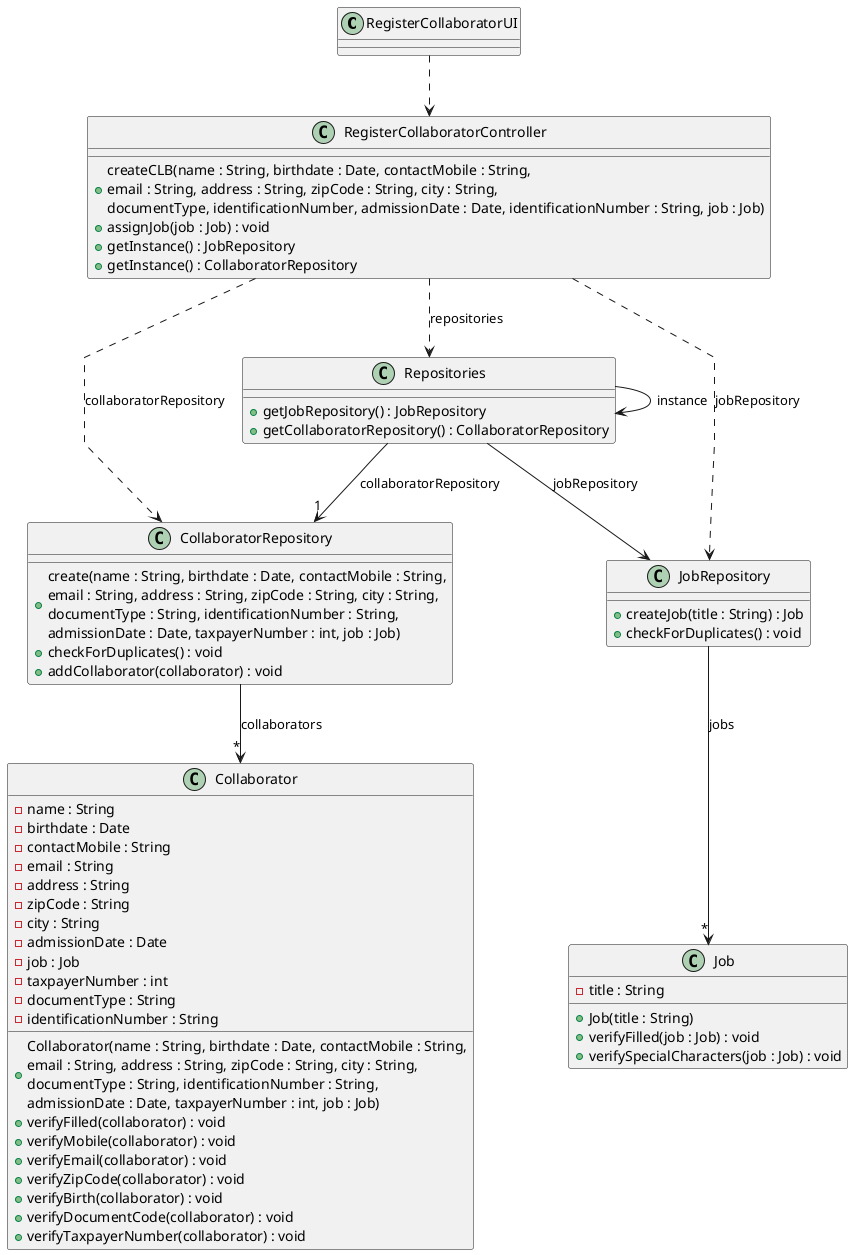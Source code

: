 @startuml
skinparam packageStyle rectangle
skinparam shadowing false
skinparam linetype polyline

'left to right direction

class RegisterCollaboratorUI {
}

class RegisterCollaboratorController {
    + createCLB(name : String, birthdate : Date, contactMobile : String,\nemail : String, address : String, zipCode : String, city : String,\ndocumentType, identificationNumber, admissionDate : Date, identificationNumber : String, job : Job)
    + assignJob(job : Job) : void
    + getInstance() : JobRepository
    + getInstance() : CollaboratorRepository

}

class Repositories {
    +getJobRepository() : JobRepository
    +getCollaboratorRepository() : CollaboratorRepository
}

class CollaboratorRepository {
    + create(name : String, birthdate : Date, contactMobile : String,\nemail : String, address : String, zipCode : String, city : String,\ndocumentType : String, identificationNumber : String, \nadmissionDate : Date, taxpayerNumber : int, job : Job)
    + checkForDuplicates() : void
    + addCollaborator(collaborator) : void

}

class JobRepository {
    +createJob(title : String) : Job
    +checkForDuplicates() : void
}

class Collaborator {
    - name : String
    - birthdate : Date
    - contactMobile : String
    - email : String
    - address : String
    - zipCode : String
    - city : String
    - admissionDate : Date
    - job : Job
    - taxpayerNumber : int
    + Collaborator(name : String, birthdate : Date, contactMobile : String,\nemail : String, address : String, zipCode : String, city : String,\ndocumentType : String, identificationNumber : String, \nadmissionDate : Date, taxpayerNumber : int, job : Job)
    + verifyFilled(collaborator) : void
    + verifyMobile(collaborator) : void
    + verifyEmail(collaborator) : void
    + verifyZipCode(collaborator) : void
    + verifyBirth(collaborator) : void
    + verifyDocumentCode(collaborator) : void
    + verifyTaxpayerNumber(collaborator) : void
    - documentType : String
    - identificationNumber : String
}

class Job {
    - title : String
    + Job(title : String)
    +verifyFilled(job : Job) : void
    +verifySpecialCharacters(job : Job) : void
}



RegisterCollaboratorUI ..> RegisterCollaboratorController
RegisterCollaboratorController ..> Repositories : repositories
Repositories --> Repositories : instance
Repositories --> JobRepository : jobRepository
Repositories --> "1"CollaboratorRepository : collaboratorRepository
CollaboratorRepository --> "*" Collaborator : collaborators
RegisterCollaboratorController ..> CollaboratorRepository : collaboratorRepository
RegisterCollaboratorController ..> JobRepository : jobRepository
JobRepository --> "*" Job : jobs

@enduml